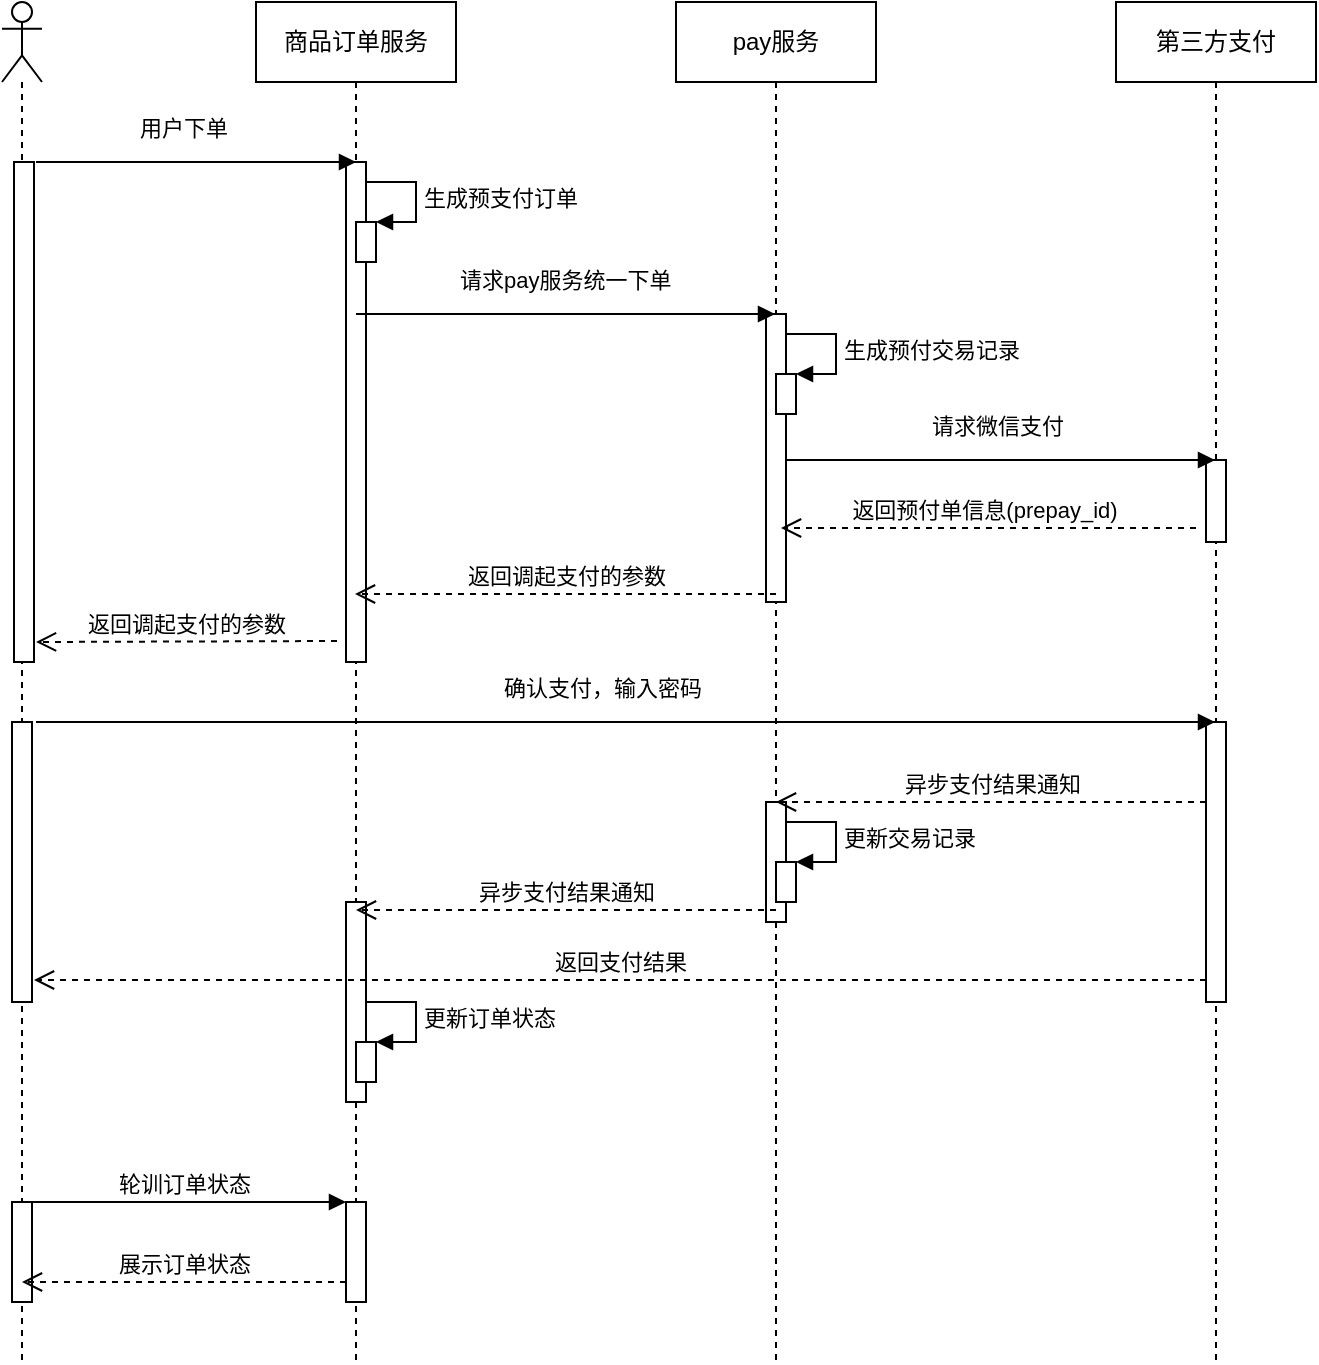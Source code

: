 <mxfile version="13.6.2"><diagram id="EQXzvzwF_A2OAWUz5ZzI" name="Page-1"><mxGraphModel dx="1186" dy="796" grid="1" gridSize="10" guides="1" tooltips="1" connect="1" arrows="1" fold="1" page="1" pageScale="1" pageWidth="827" pageHeight="1169" math="0" shadow="0"><root><mxCell id="0"/><mxCell id="1" parent="0"/><mxCell id="aFC8mOGmJlFpnEi5Ys-u-1" value="" style="shape=umlLifeline;participant=umlActor;perimeter=lifelinePerimeter;whiteSpace=wrap;html=1;container=1;collapsible=0;recursiveResize=0;verticalAlign=top;spacingTop=36;outlineConnect=0;" vertex="1" parent="1"><mxGeometry x="63" y="80" width="20" height="680" as="geometry"/></mxCell><mxCell id="aFC8mOGmJlFpnEi5Ys-u-8" value="" style="html=1;points=[];perimeter=orthogonalPerimeter;" vertex="1" parent="aFC8mOGmJlFpnEi5Ys-u-1"><mxGeometry x="6" y="80" width="10" height="250" as="geometry"/></mxCell><mxCell id="aFC8mOGmJlFpnEi5Ys-u-63" value="" style="html=1;points=[];perimeter=orthogonalPerimeter;" vertex="1" parent="aFC8mOGmJlFpnEi5Ys-u-1"><mxGeometry x="5" y="360" width="10" height="140" as="geometry"/></mxCell><mxCell id="aFC8mOGmJlFpnEi5Ys-u-64" value="" style="html=1;points=[];perimeter=orthogonalPerimeter;" vertex="1" parent="aFC8mOGmJlFpnEi5Ys-u-1"><mxGeometry x="5" y="600" width="10" height="50" as="geometry"/></mxCell><mxCell id="aFC8mOGmJlFpnEi5Ys-u-5" value="&lt;font style=&quot;vertical-align: inherit&quot;&gt;&lt;font style=&quot;vertical-align: inherit&quot;&gt;&lt;font style=&quot;vertical-align: inherit&quot;&gt;&lt;font style=&quot;vertical-align: inherit&quot;&gt;pay服务&lt;/font&gt;&lt;/font&gt;&lt;/font&gt;&lt;/font&gt;" style="shape=umlLifeline;perimeter=lifelinePerimeter;whiteSpace=wrap;html=1;container=1;collapsible=0;recursiveResize=0;outlineConnect=0;" vertex="1" parent="1"><mxGeometry x="400" y="80" width="100" height="680" as="geometry"/></mxCell><mxCell id="aFC8mOGmJlFpnEi5Ys-u-35" value="" style="html=1;points=[];perimeter=orthogonalPerimeter;" vertex="1" parent="aFC8mOGmJlFpnEi5Ys-u-5"><mxGeometry x="45" y="156" width="10" height="144" as="geometry"/></mxCell><mxCell id="aFC8mOGmJlFpnEi5Ys-u-56" value="" style="html=1;points=[];perimeter=orthogonalPerimeter;" vertex="1" parent="aFC8mOGmJlFpnEi5Ys-u-5"><mxGeometry x="45" y="400" width="10" height="60" as="geometry"/></mxCell><mxCell id="aFC8mOGmJlFpnEi5Ys-u-6" value="&lt;font style=&quot;vertical-align: inherit&quot;&gt;&lt;font style=&quot;vertical-align: inherit&quot;&gt;第三方支付&lt;/font&gt;&lt;/font&gt;" style="shape=umlLifeline;perimeter=lifelinePerimeter;whiteSpace=wrap;html=1;container=1;collapsible=0;recursiveResize=0;outlineConnect=0;" vertex="1" parent="1"><mxGeometry x="620" y="80" width="100" height="680" as="geometry"/></mxCell><mxCell id="aFC8mOGmJlFpnEi5Ys-u-34" value="" style="html=1;points=[];perimeter=orthogonalPerimeter;" vertex="1" parent="aFC8mOGmJlFpnEi5Ys-u-6"><mxGeometry x="45" y="229" width="10" height="41" as="geometry"/></mxCell><mxCell id="aFC8mOGmJlFpnEi5Ys-u-7" value="&lt;font style=&quot;vertical-align: inherit&quot;&gt;&lt;font style=&quot;vertical-align: inherit&quot;&gt;商品订单服务&lt;br&gt;&lt;/font&gt;&lt;/font&gt;" style="shape=umlLifeline;perimeter=lifelinePerimeter;whiteSpace=wrap;html=1;container=1;collapsible=0;recursiveResize=0;outlineConnect=0;" vertex="1" parent="1"><mxGeometry x="190" y="80" width="100" height="680" as="geometry"/></mxCell><mxCell id="aFC8mOGmJlFpnEi5Ys-u-16" value="" style="html=1;points=[];perimeter=orthogonalPerimeter;" vertex="1" parent="aFC8mOGmJlFpnEi5Ys-u-7"><mxGeometry x="45" y="80" width="10" height="250" as="geometry"/></mxCell><mxCell id="aFC8mOGmJlFpnEi5Ys-u-57" value="" style="html=1;points=[];perimeter=orthogonalPerimeter;" vertex="1" parent="aFC8mOGmJlFpnEi5Ys-u-7"><mxGeometry x="45" y="450" width="10" height="100" as="geometry"/></mxCell><mxCell id="aFC8mOGmJlFpnEi5Ys-u-60" value="" style="html=1;points=[];perimeter=orthogonalPerimeter;" vertex="1" parent="aFC8mOGmJlFpnEi5Ys-u-7"><mxGeometry x="50" y="520" width="10" height="20" as="geometry"/></mxCell><mxCell id="aFC8mOGmJlFpnEi5Ys-u-61" value="更新订单状态" style="edgeStyle=orthogonalEdgeStyle;html=1;align=left;spacingLeft=2;endArrow=block;rounded=0;entryX=1;entryY=0;" edge="1" parent="aFC8mOGmJlFpnEi5Ys-u-7" target="aFC8mOGmJlFpnEi5Ys-u-60"><mxGeometry relative="1" as="geometry"><mxPoint x="55" y="500" as="sourcePoint"/><Array as="points"><mxPoint x="80" y="500"/></Array></mxGeometry></mxCell><mxCell id="aFC8mOGmJlFpnEi5Ys-u-65" value="" style="html=1;points=[];perimeter=orthogonalPerimeter;" vertex="1" parent="aFC8mOGmJlFpnEi5Ys-u-7"><mxGeometry x="45" y="600" width="10" height="50" as="geometry"/></mxCell><mxCell id="aFC8mOGmJlFpnEi5Ys-u-14" value="用户下单" style="endArrow=block;endFill=1;html=1;edgeStyle=orthogonalEdgeStyle;align=left;verticalAlign=top;" edge="1" parent="1"><mxGeometry x="-0.375" y="30" relative="1" as="geometry"><mxPoint x="80" y="160" as="sourcePoint"/><mxPoint x="240" y="160" as="targetPoint"/><mxPoint as="offset"/></mxGeometry></mxCell><mxCell id="aFC8mOGmJlFpnEi5Ys-u-30" value="请求pay服务统一下单" style="endArrow=block;endFill=1;html=1;edgeStyle=orthogonalEdgeStyle;align=left;verticalAlign=top;" edge="1" parent="1"><mxGeometry x="0.432" y="104" relative="1" as="geometry"><mxPoint x="240" y="236" as="sourcePoint"/><mxPoint x="449.5" y="236" as="targetPoint"/><mxPoint x="-100" y="74" as="offset"/><Array as="points"><mxPoint x="390" y="236"/><mxPoint x="390" y="236"/></Array></mxGeometry></mxCell><mxCell id="aFC8mOGmJlFpnEi5Ys-u-32" value="请求微信支付" style="endArrow=block;endFill=1;html=1;edgeStyle=orthogonalEdgeStyle;align=left;verticalAlign=top;" edge="1" parent="1"><mxGeometry x="-0.342" y="30" relative="1" as="geometry"><mxPoint x="455" y="309" as="sourcePoint"/><mxPoint x="669.5" y="309" as="targetPoint"/><mxPoint as="offset"/><Array as="points"><mxPoint x="610" y="309"/><mxPoint x="610" y="309"/></Array></mxGeometry></mxCell><mxCell id="aFC8mOGmJlFpnEi5Ys-u-40" value="" style="html=1;points=[];perimeter=orthogonalPerimeter;" vertex="1" parent="1"><mxGeometry x="240" y="190" width="10" height="20" as="geometry"/></mxCell><mxCell id="aFC8mOGmJlFpnEi5Ys-u-41" value="生成预支付订单" style="edgeStyle=orthogonalEdgeStyle;html=1;align=left;spacingLeft=2;endArrow=block;rounded=0;entryX=1;entryY=0;" edge="1" target="aFC8mOGmJlFpnEi5Ys-u-40" parent="1"><mxGeometry relative="1" as="geometry"><mxPoint x="245" y="170" as="sourcePoint"/><Array as="points"><mxPoint x="270" y="170"/></Array></mxGeometry></mxCell><mxCell id="aFC8mOGmJlFpnEi5Ys-u-42" value="" style="html=1;points=[];perimeter=orthogonalPerimeter;" vertex="1" parent="1"><mxGeometry x="450" y="266" width="10" height="20" as="geometry"/></mxCell><mxCell id="aFC8mOGmJlFpnEi5Ys-u-43" value="生成预付交易记录" style="edgeStyle=orthogonalEdgeStyle;html=1;align=left;spacingLeft=2;endArrow=block;rounded=0;entryX=1;entryY=0;" edge="1" target="aFC8mOGmJlFpnEi5Ys-u-42" parent="1"><mxGeometry relative="1" as="geometry"><mxPoint x="455" y="246" as="sourcePoint"/><Array as="points"><mxPoint x="480" y="246"/></Array></mxGeometry></mxCell><mxCell id="aFC8mOGmJlFpnEi5Ys-u-44" value="返回预付单信息(prepay_id)" style="html=1;verticalAlign=bottom;endArrow=open;dashed=1;endSize=8;" edge="1" parent="1"><mxGeometry x="0.025" relative="1" as="geometry"><mxPoint x="660" y="343" as="sourcePoint"/><mxPoint x="452.5" y="343" as="targetPoint"/><mxPoint as="offset"/></mxGeometry></mxCell><mxCell id="aFC8mOGmJlFpnEi5Ys-u-46" value="返回调起支付的参数" style="html=1;verticalAlign=bottom;endArrow=open;dashed=1;endSize=8;" edge="1" parent="1"><mxGeometry relative="1" as="geometry"><mxPoint x="450" y="376" as="sourcePoint"/><mxPoint x="239.5" y="376" as="targetPoint"/></mxGeometry></mxCell><mxCell id="aFC8mOGmJlFpnEi5Ys-u-47" value="返回调起支付的参数" style="html=1;verticalAlign=bottom;endArrow=open;dashed=1;endSize=8;" edge="1" parent="1"><mxGeometry relative="1" as="geometry"><mxPoint x="230.5" y="399.5" as="sourcePoint"/><mxPoint x="80" y="400" as="targetPoint"/></mxGeometry></mxCell><mxCell id="aFC8mOGmJlFpnEi5Ys-u-52" value="" style="html=1;points=[];perimeter=orthogonalPerimeter;" vertex="1" parent="1"><mxGeometry x="665" y="440" width="10" height="140" as="geometry"/></mxCell><mxCell id="aFC8mOGmJlFpnEi5Ys-u-53" value="确认支付，输入密码" style="endArrow=block;endFill=1;html=1;edgeStyle=orthogonalEdgeStyle;align=left;verticalAlign=top;" edge="1" parent="1" target="aFC8mOGmJlFpnEi5Ys-u-6"><mxGeometry x="-0.215" y="30" relative="1" as="geometry"><mxPoint x="80" y="440" as="sourcePoint"/><mxPoint x="510" y="450" as="targetPoint"/><mxPoint as="offset"/><Array as="points"><mxPoint x="630" y="440"/><mxPoint x="630" y="440"/></Array></mxGeometry></mxCell><mxCell id="aFC8mOGmJlFpnEi5Ys-u-54" value="异步支付结果通知" style="html=1;verticalAlign=bottom;endArrow=open;dashed=1;endSize=8;" edge="1" parent="1" target="aFC8mOGmJlFpnEi5Ys-u-5"><mxGeometry relative="1" as="geometry"><mxPoint x="665" y="480" as="sourcePoint"/><mxPoint x="585" y="480" as="targetPoint"/></mxGeometry></mxCell><mxCell id="aFC8mOGmJlFpnEi5Ys-u-55" value="异步支付结果通知" style="html=1;verticalAlign=bottom;endArrow=open;dashed=1;endSize=8;" edge="1" parent="1"><mxGeometry relative="1" as="geometry"><mxPoint x="450" y="534" as="sourcePoint"/><mxPoint x="240" y="534" as="targetPoint"/></mxGeometry></mxCell><mxCell id="aFC8mOGmJlFpnEi5Ys-u-58" value="" style="html=1;points=[];perimeter=orthogonalPerimeter;" vertex="1" parent="1"><mxGeometry x="450" y="510" width="10" height="20" as="geometry"/></mxCell><mxCell id="aFC8mOGmJlFpnEi5Ys-u-59" value="更新交易记录" style="edgeStyle=orthogonalEdgeStyle;html=1;align=left;spacingLeft=2;endArrow=block;rounded=0;entryX=1;entryY=0;" edge="1" parent="1" target="aFC8mOGmJlFpnEi5Ys-u-58"><mxGeometry relative="1" as="geometry"><mxPoint x="455" y="490" as="sourcePoint"/><Array as="points"><mxPoint x="480" y="490"/></Array></mxGeometry></mxCell><mxCell id="aFC8mOGmJlFpnEi5Ys-u-62" value="返回支付结果" style="html=1;verticalAlign=bottom;endArrow=open;dashed=1;endSize=8;" edge="1" parent="1"><mxGeometry relative="1" as="geometry"><mxPoint x="665" y="569" as="sourcePoint"/><mxPoint x="79" y="569" as="targetPoint"/></mxGeometry></mxCell><mxCell id="aFC8mOGmJlFpnEi5Ys-u-66" value="轮训订单状态" style="html=1;verticalAlign=bottom;endArrow=block;entryX=0;entryY=0;" edge="1" target="aFC8mOGmJlFpnEi5Ys-u-65" parent="1" source="aFC8mOGmJlFpnEi5Ys-u-1"><mxGeometry relative="1" as="geometry"><mxPoint x="160" y="680" as="sourcePoint"/></mxGeometry></mxCell><mxCell id="aFC8mOGmJlFpnEi5Ys-u-67" value="展示订单状态" style="html=1;verticalAlign=bottom;endArrow=open;dashed=1;endSize=8;" edge="1" source="aFC8mOGmJlFpnEi5Ys-u-65" parent="1" target="aFC8mOGmJlFpnEi5Ys-u-1"><mxGeometry relative="1" as="geometry"><mxPoint x="160" y="756" as="targetPoint"/><Array as="points"><mxPoint x="210" y="720"/></Array></mxGeometry></mxCell></root></mxGraphModel></diagram></mxfile>